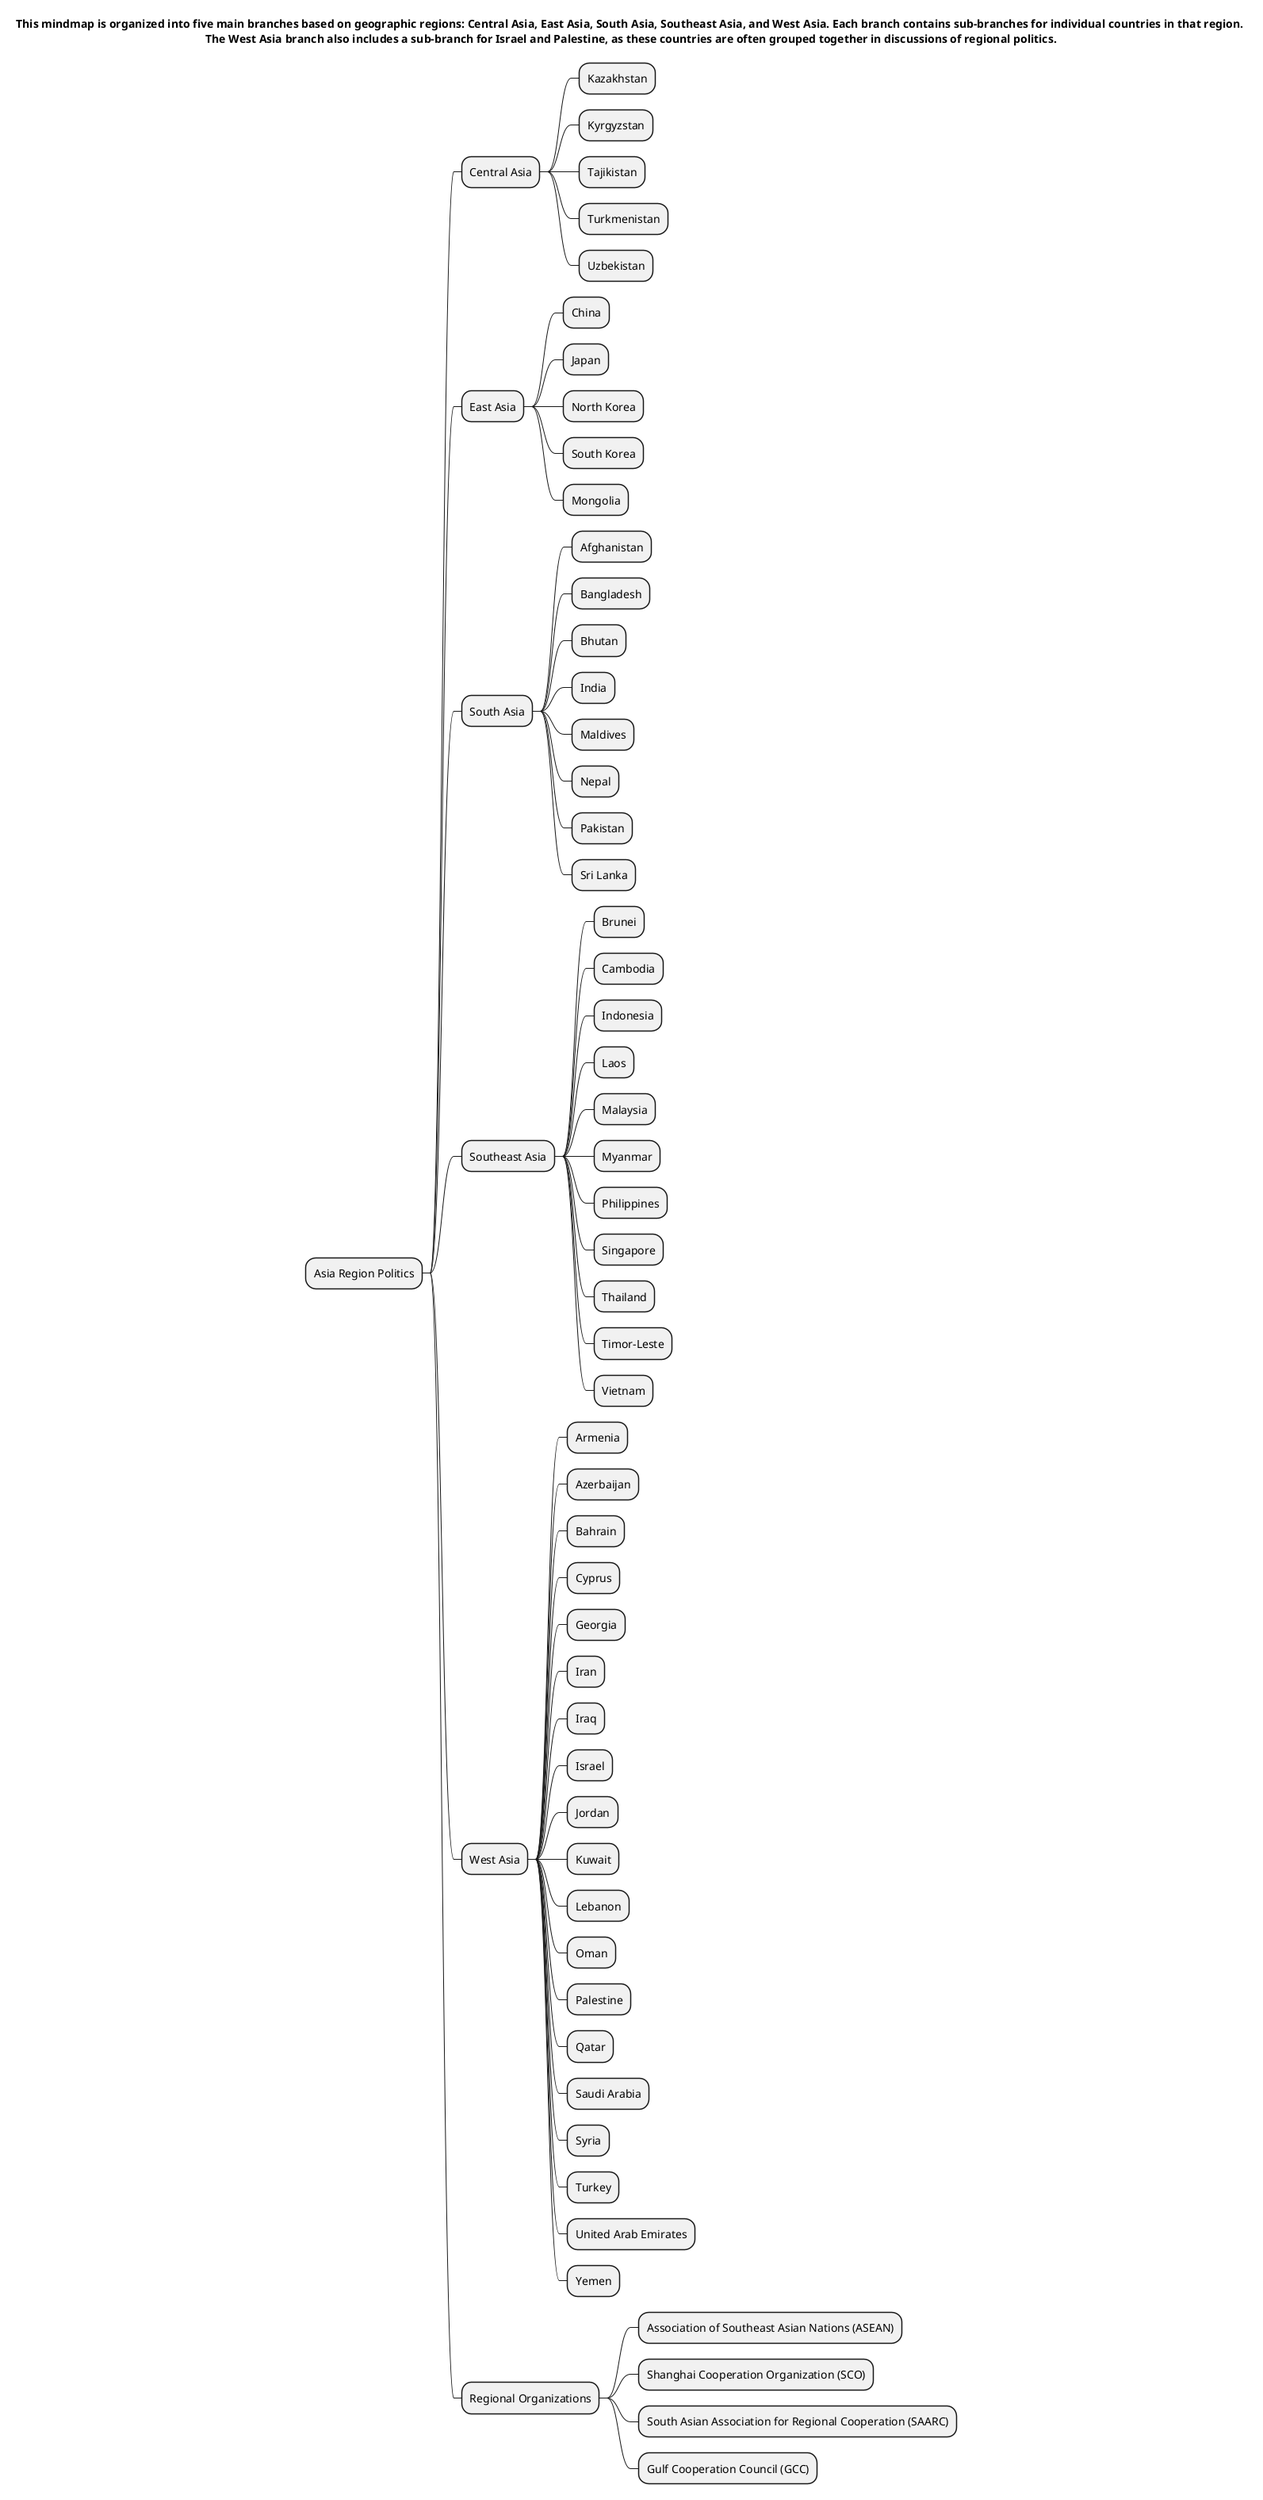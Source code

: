 @startmindmap
title This mindmap is organized into five main branches based on geographic regions: Central Asia, East Asia, South Asia, Southeast Asia, and West Asia. Each branch contains sub-branches for individual countries in that region. \nThe West Asia branch also includes a sub-branch for Israel and Palestine, as these countries are often grouped together in discussions of regional politics.


* Asia Region Politics
** Central Asia
*** Kazakhstan
*** Kyrgyzstan
*** Tajikistan
*** Turkmenistan
*** Uzbekistan
** East Asia
*** China
*** Japan
*** North Korea
*** South Korea
*** Mongolia
** South Asia
*** Afghanistan
*** Bangladesh
*** Bhutan
*** India
*** Maldives
*** Nepal
*** Pakistan
*** Sri Lanka
** Southeast Asia
*** Brunei
*** Cambodia
*** Indonesia
*** Laos
*** Malaysia
*** Myanmar
*** Philippines
*** Singapore
*** Thailand
*** Timor-Leste
*** Vietnam
** West Asia
*** Armenia
*** Azerbaijan
*** Bahrain
*** Cyprus
*** Georgia
*** Iran
*** Iraq
*** Israel
*** Jordan
*** Kuwait
*** Lebanon
*** Oman
*** Palestine
*** Qatar
*** Saudi Arabia
*** Syria
*** Turkey
*** United Arab Emirates
*** Yemen
** Regional Organizations
*** Association of Southeast Asian Nations (ASEAN)
*** Shanghai Cooperation Organization (SCO)
*** South Asian Association for Regional Cooperation (SAARC)
*** Gulf Cooperation Council (GCC)
@endmindmap
